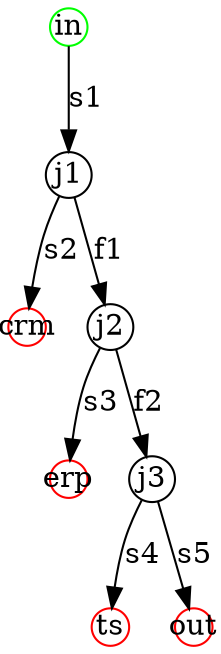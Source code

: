 digraph ExRouterPart { 
	node [shape = circle, fixedsize=true, width=0.25, color=green]; in ;
	node [shape = circle, fixedsize=true, width=0.25, color=red]; ts crm erp out ;
	node [shape = circle, fixedsize=true, width=0.3, color=black]; 
	j2 -> j3[ label = "f2"];
	j2 -> erp[ label = "s3"];
	in -> j1[ label = "s1"];
	j1 -> j2[ label = "f1"];
	j3 -> out[ label = "s5"];
	j3 -> ts[ label = "s4"];
	j1 -> crm[ label = "s2"];
	}
